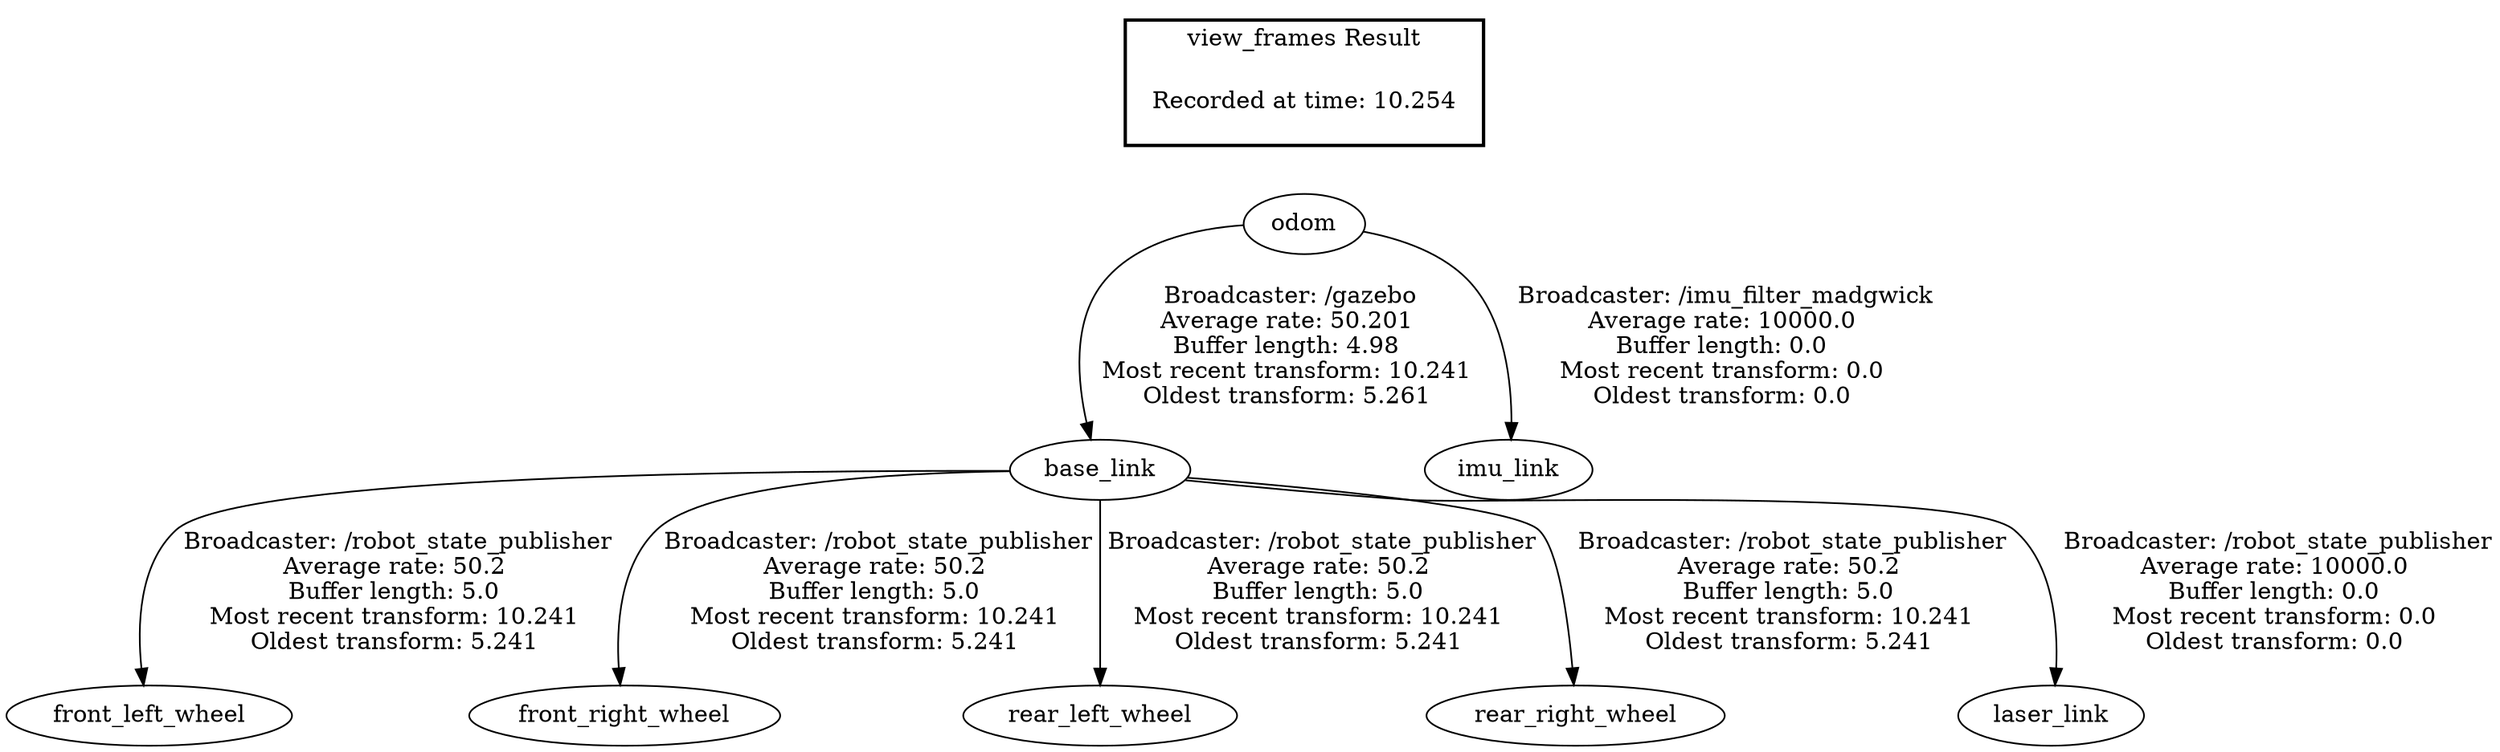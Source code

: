 digraph G {
"base_link" -> "front_left_wheel"[label=" Broadcaster: /robot_state_publisher\nAverage rate: 50.2\nBuffer length: 5.0\nMost recent transform: 10.241\nOldest transform: 5.241\n"];
"odom" -> "base_link"[label=" Broadcaster: /gazebo\nAverage rate: 50.201\nBuffer length: 4.98\nMost recent transform: 10.241\nOldest transform: 5.261\n"];
"base_link" -> "front_right_wheel"[label=" Broadcaster: /robot_state_publisher\nAverage rate: 50.2\nBuffer length: 5.0\nMost recent transform: 10.241\nOldest transform: 5.241\n"];
"base_link" -> "rear_left_wheel"[label=" Broadcaster: /robot_state_publisher\nAverage rate: 50.2\nBuffer length: 5.0\nMost recent transform: 10.241\nOldest transform: 5.241\n"];
"base_link" -> "rear_right_wheel"[label=" Broadcaster: /robot_state_publisher\nAverage rate: 50.2\nBuffer length: 5.0\nMost recent transform: 10.241\nOldest transform: 5.241\n"];
"odom" -> "imu_link"[label=" Broadcaster: /imu_filter_madgwick\nAverage rate: 10000.0\nBuffer length: 0.0\nMost recent transform: 0.0\nOldest transform: 0.0\n"];
"base_link" -> "laser_link"[label=" Broadcaster: /robot_state_publisher\nAverage rate: 10000.0\nBuffer length: 0.0\nMost recent transform: 0.0\nOldest transform: 0.0\n"];
edge [style=invis];
 subgraph cluster_legend { style=bold; color=black; label ="view_frames Result";
"Recorded at time: 10.254"[ shape=plaintext ] ;
}->"odom";
}